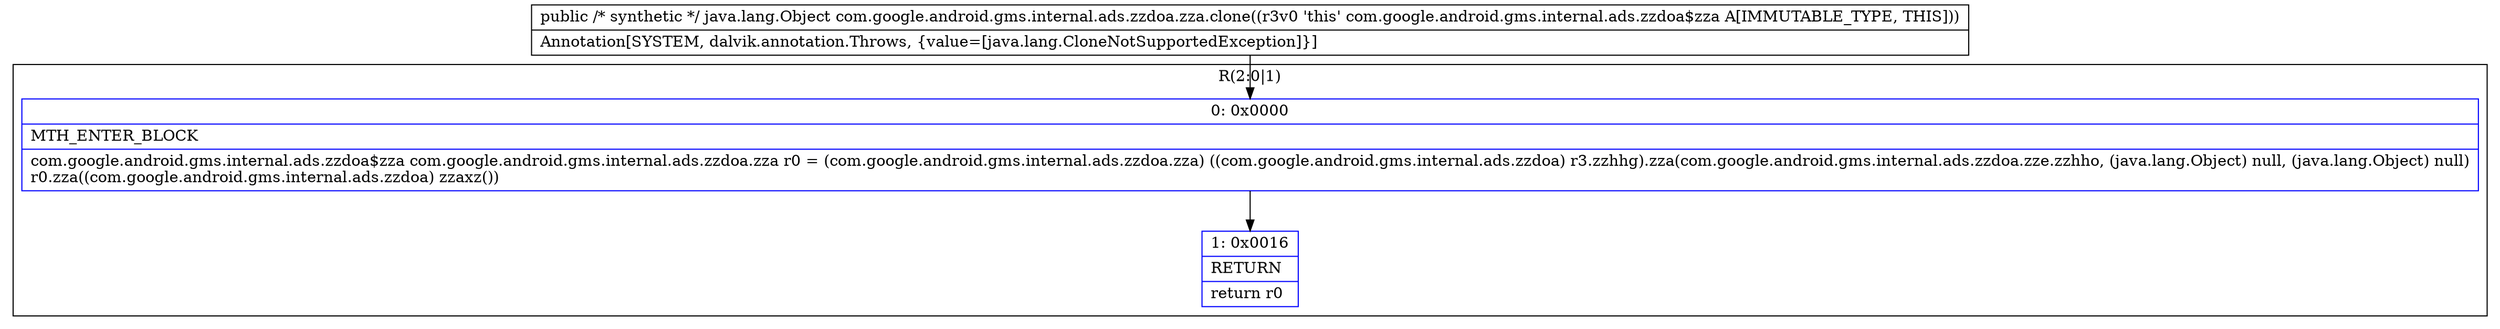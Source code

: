 digraph "CFG forcom.google.android.gms.internal.ads.zzdoa.zza.clone()Ljava\/lang\/Object;" {
subgraph cluster_Region_2037963432 {
label = "R(2:0|1)";
node [shape=record,color=blue];
Node_0 [shape=record,label="{0\:\ 0x0000|MTH_ENTER_BLOCK\l|com.google.android.gms.internal.ads.zzdoa$zza com.google.android.gms.internal.ads.zzdoa.zza r0 = (com.google.android.gms.internal.ads.zzdoa.zza) ((com.google.android.gms.internal.ads.zzdoa) r3.zzhhg).zza(com.google.android.gms.internal.ads.zzdoa.zze.zzhho, (java.lang.Object) null, (java.lang.Object) null)\lr0.zza((com.google.android.gms.internal.ads.zzdoa) zzaxz())\l}"];
Node_1 [shape=record,label="{1\:\ 0x0016|RETURN\l|return r0\l}"];
}
MethodNode[shape=record,label="{public \/* synthetic *\/ java.lang.Object com.google.android.gms.internal.ads.zzdoa.zza.clone((r3v0 'this' com.google.android.gms.internal.ads.zzdoa$zza A[IMMUTABLE_TYPE, THIS]))  | Annotation[SYSTEM, dalvik.annotation.Throws, \{value=[java.lang.CloneNotSupportedException]\}]\l}"];
MethodNode -> Node_0;
Node_0 -> Node_1;
}

